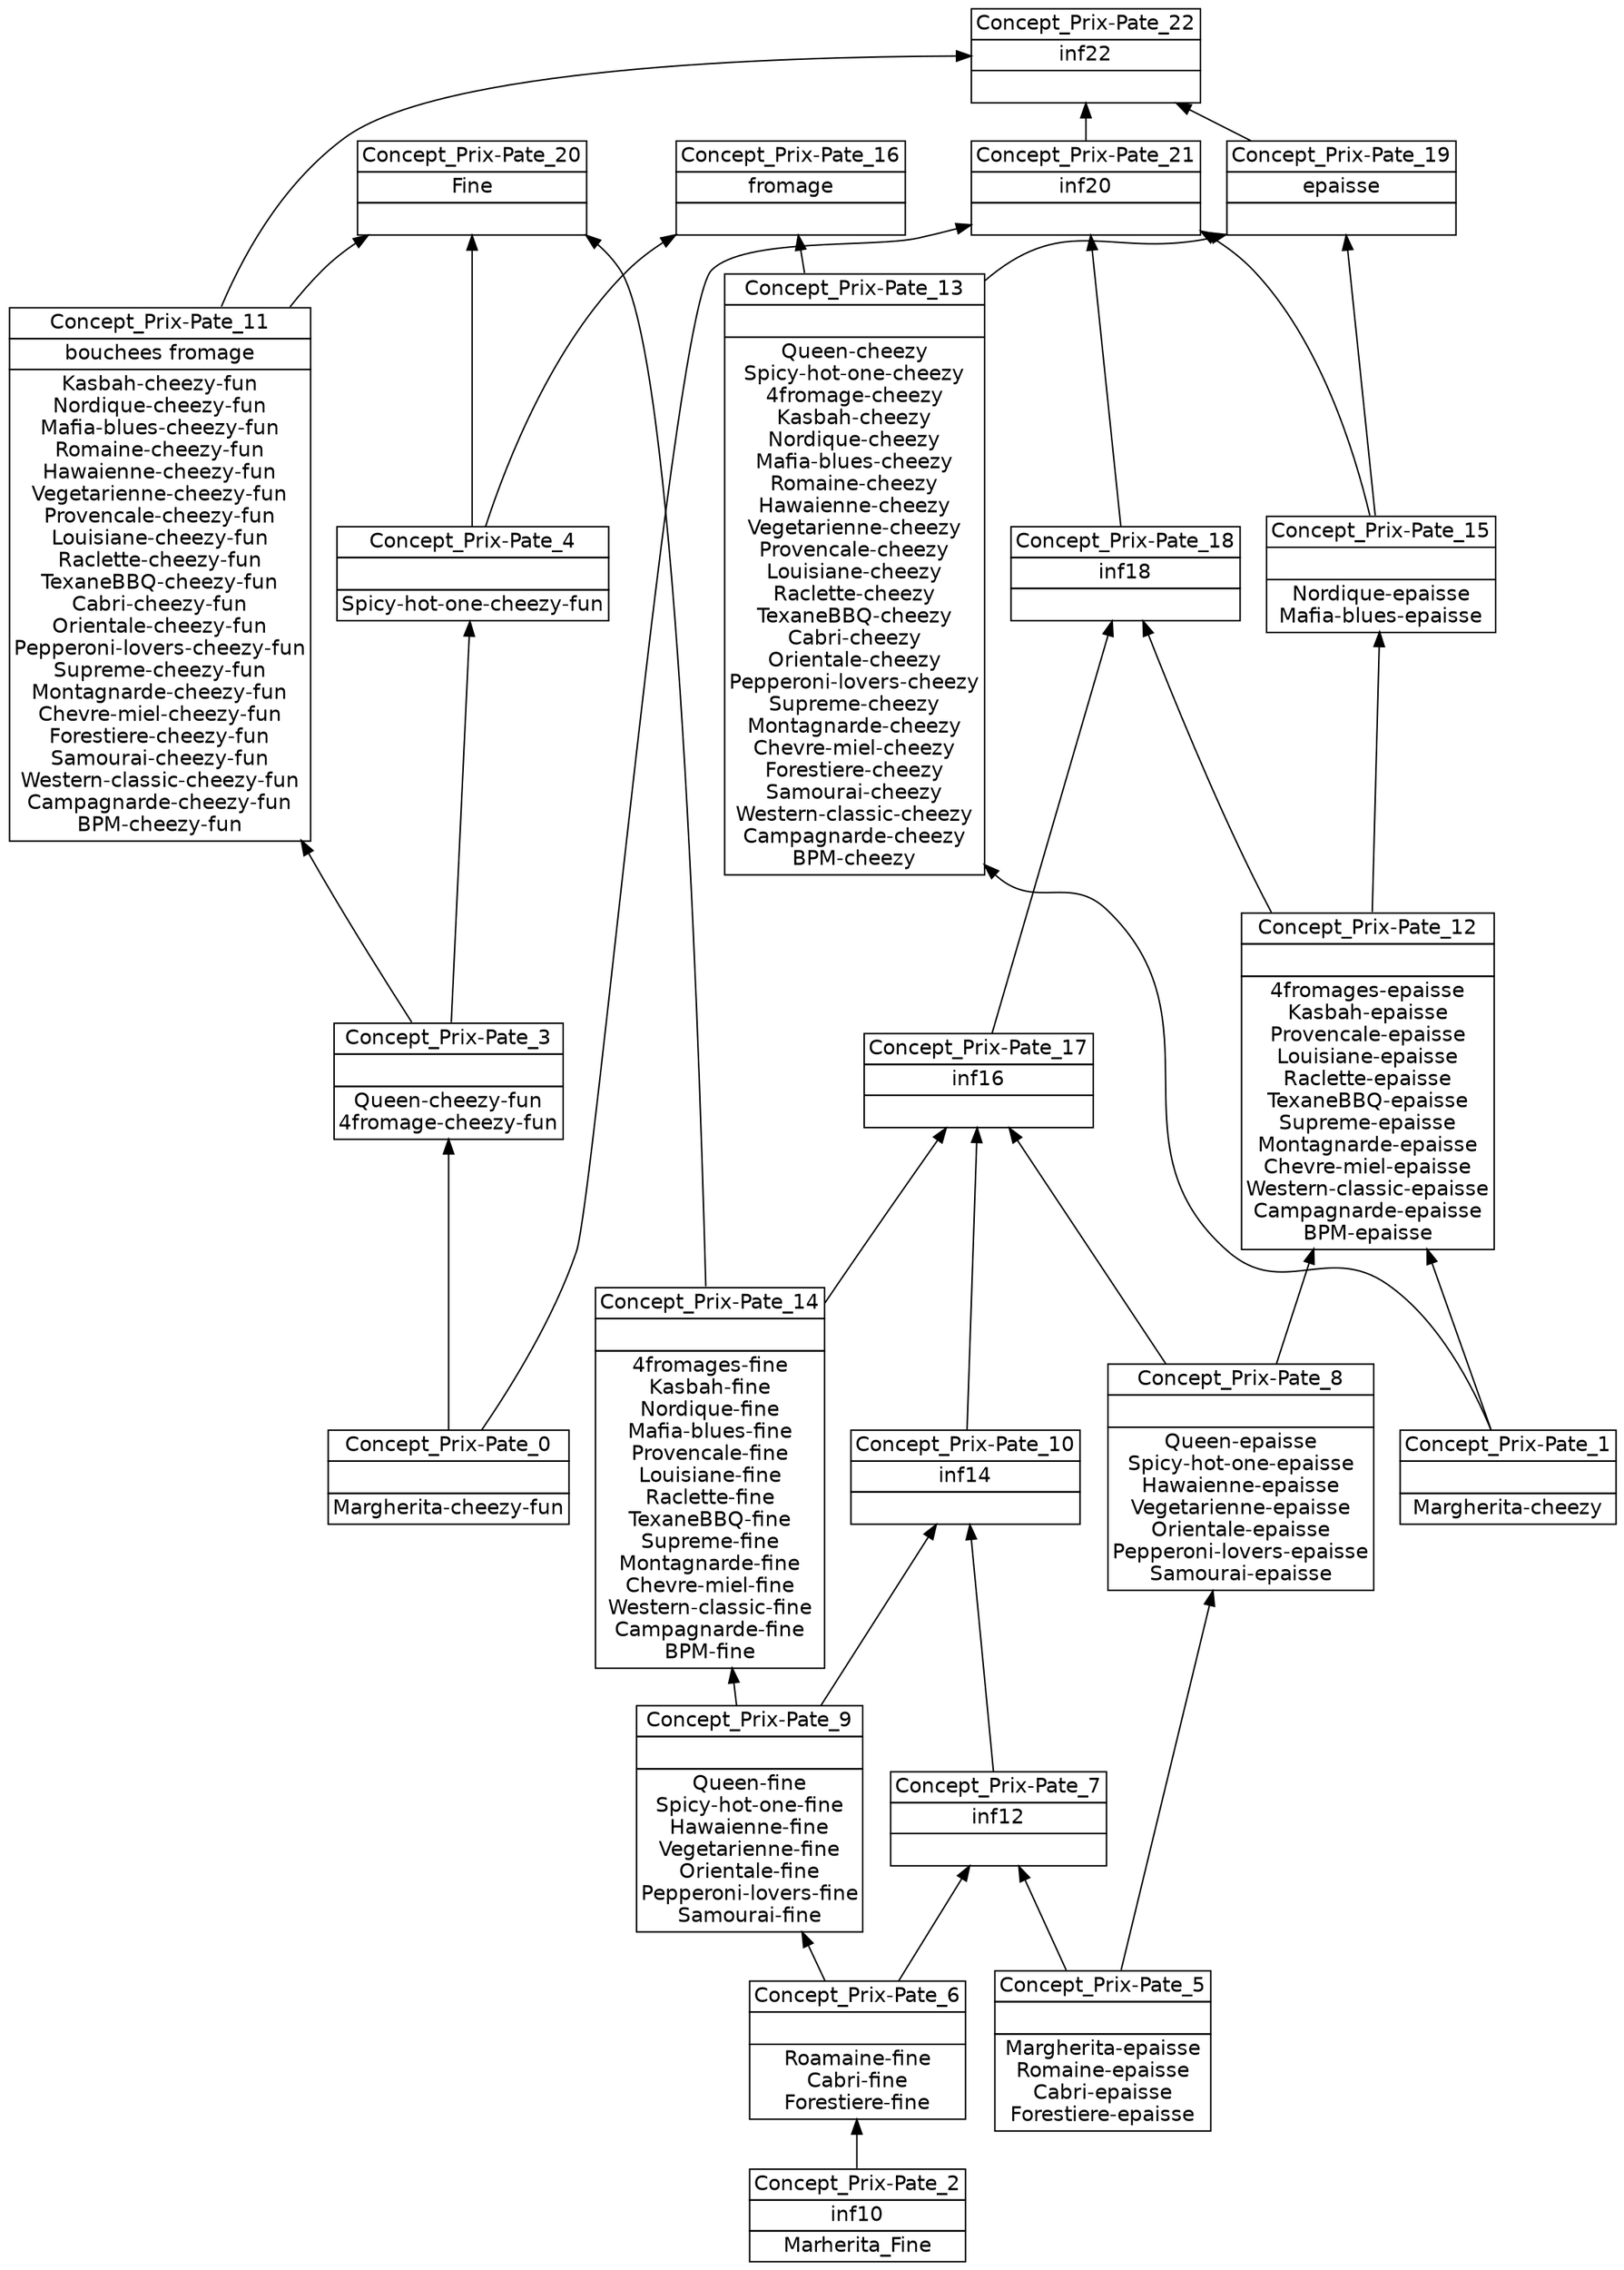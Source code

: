 digraph G { 
	rankdir=BT;
	margin=0;
	node [margin="0.03,0.03",fontname="DejaVu Sans"];
	ranksep=0.3;
	nodesep=0.2;
//graph[label="name:Prix-Pate,concept number:23,object number:100,attribute number:11"
32 [shape=none,label=<<table border="0" cellborder="1" cellspacing="0" port="p"><tr><td>Concept_Prix-Pate_2</td></tr><tr><td>inf10<br/></td></tr><tr><td>Marherita_Fine<br/></td></tr></table>>];
41 [shape=none,label=<<table border="0" cellborder="1" cellspacing="0" port="p"><tr><td>Concept_Prix-Pate_1</td></tr><tr><td><br/></td></tr><tr><td>Margherita-cheezy<br/></td></tr></table>>];
44 [shape=none,label=<<table border="0" cellborder="1" cellspacing="0" port="p"><tr><td>Concept_Prix-Pate_0</td></tr><tr><td><br/></td></tr><tr><td>Margherita-cheezy-fun<br/></td></tr></table>>];
30 [shape=none,label=<<table border="0" cellborder="1" cellspacing="0" port="p"><tr><td>Concept_Prix-Pate_3</td></tr><tr><td><br/></td></tr><tr><td>Queen-cheezy-fun<br/>4fromage-cheezy-fun<br/></td></tr></table>>];
27 [shape=none,label=<<table border="0" cellborder="1" cellspacing="0" port="p"><tr><td>Concept_Prix-Pate_4</td></tr><tr><td><br/></td></tr><tr><td>Spicy-hot-one-cheezy-fun<br/></td></tr></table>>];
33 [shape=none,label=<<table border="0" cellborder="1" cellspacing="0" port="p"><tr><td>Concept_Prix-Pate_6</td></tr><tr><td><br/></td></tr><tr><td>Roamaine-fine<br/>Cabri-fine<br/>Forestiere-fine<br/></td></tr></table>>];
34 [shape=none,label=<<table border="0" cellborder="1" cellspacing="0" port="p"><tr><td>Concept_Prix-Pate_5</td></tr><tr><td><br/></td></tr><tr><td>Margherita-epaisse<br/>Romaine-epaisse<br/>Cabri-epaisse<br/>Forestiere-epaisse<br/></td></tr></table>>];
35 [shape=none,label=<<table border="0" cellborder="1" cellspacing="0" port="p"><tr><td>Concept_Prix-Pate_7</td></tr><tr><td>inf12<br/></td></tr><tr><td><br/></td></tr></table>>];
36 [shape=none,label=<<table border="0" cellborder="1" cellspacing="0" port="p"><tr><td>Concept_Prix-Pate_9</td></tr><tr><td><br/></td></tr><tr><td>Queen-fine<br/>Spicy-hot-one-fine<br/>Hawaienne-fine<br/>Vegetarienne-fine<br/>Orientale-fine<br/>Pepperoni-lovers-fine<br/>Samourai-fine<br/></td></tr></table>>];
39 [shape=none,label=<<table border="0" cellborder="1" cellspacing="0" port="p"><tr><td>Concept_Prix-Pate_8</td></tr><tr><td><br/></td></tr><tr><td>Queen-epaisse<br/>Spicy-hot-one-epaisse<br/>Hawaienne-epaisse<br/>Vegetarienne-epaisse<br/>Orientale-epaisse<br/>Pepperoni-lovers-epaisse<br/>Samourai-epaisse<br/></td></tr></table>>];
37 [shape=none,label=<<table border="0" cellborder="1" cellspacing="0" port="p"><tr><td>Concept_Prix-Pate_10</td></tr><tr><td>inf14<br/></td></tr><tr><td><br/></td></tr></table>>];
31 [shape=none,label=<<table border="0" cellborder="1" cellspacing="0" port="p"><tr><td>Concept_Prix-Pate_11</td></tr><tr><td>bouchees fromage<br/></td></tr><tr><td>Kasbah-cheezy-fun<br/>Nordique-cheezy-fun<br/>Mafia-blues-cheezy-fun<br/>Romaine-cheezy-fun<br/>Hawaienne-cheezy-fun<br/>Vegetarienne-cheezy-fun<br/>Provencale-cheezy-fun<br/>Louisiane-cheezy-fun<br/>Raclette-cheezy-fun<br/>TexaneBBQ-cheezy-fun<br/>Cabri-cheezy-fun<br/>Orientale-cheezy-fun<br/>Pepperoni-lovers-cheezy-fun<br/>Supreme-cheezy-fun<br/>Montagnarde-cheezy-fun<br/>Chevre-miel-cheezy-fun<br/>Forestiere-cheezy-fun<br/>Samourai-cheezy-fun<br/>Western-classic-cheezy-fun<br/>Campagnarde-cheezy-fun<br/>BPM-cheezy-fun<br/></td></tr></table>>];
42 [shape=none,label=<<table border="0" cellborder="1" cellspacing="0" port="p"><tr><td>Concept_Prix-Pate_12</td></tr><tr><td><br/></td></tr><tr><td>4fromages-epaisse<br/>Kasbah-epaisse<br/>Provencale-epaisse<br/>Louisiane-epaisse<br/>Raclette-epaisse<br/>TexaneBBQ-epaisse<br/>Supreme-epaisse<br/>Montagnarde-epaisse<br/>Chevre-miel-epaisse<br/>Western-classic-epaisse<br/>Campagnarde-epaisse<br/>BPM-epaisse<br/></td></tr></table>>];
28 [shape=none,label=<<table border="0" cellborder="1" cellspacing="0" port="p"><tr><td>Concept_Prix-Pate_13</td></tr><tr><td><br/></td></tr><tr><td>Queen-cheezy<br/>Spicy-hot-one-cheezy<br/>4fromage-cheezy<br/>Kasbah-cheezy<br/>Nordique-cheezy<br/>Mafia-blues-cheezy<br/>Romaine-cheezy<br/>Hawaienne-cheezy<br/>Vegetarienne-cheezy<br/>Provencale-cheezy<br/>Louisiane-cheezy<br/>Raclette-cheezy<br/>TexaneBBQ-cheezy<br/>Cabri-cheezy<br/>Orientale-cheezy<br/>Pepperoni-lovers-cheezy<br/>Supreme-cheezy<br/>Montagnarde-cheezy<br/>Chevre-miel-cheezy<br/>Forestiere-cheezy<br/>Samourai-cheezy<br/>Western-classic-cheezy<br/>Campagnarde-cheezy<br/>BPM-cheezy<br/></td></tr></table>>];
38 [shape=none,label=<<table border="0" cellborder="1" cellspacing="0" port="p"><tr><td>Concept_Prix-Pate_14</td></tr><tr><td><br/></td></tr><tr><td>4fromages-fine<br/>Kasbah-fine<br/>Nordique-fine<br/>Mafia-blues-fine<br/>Provencale-fine<br/>Louisiane-fine<br/>Raclette-fine<br/>TexaneBBQ-fine<br/>Supreme-fine<br/>Montagnarde-fine<br/>Chevre-miel-fine<br/>Western-classic-fine<br/>Campagnarde-fine<br/>BPM-fine<br/></td></tr></table>>];
45 [shape=none,label=<<table border="0" cellborder="1" cellspacing="0" port="p"><tr><td>Concept_Prix-Pate_15</td></tr><tr><td><br/></td></tr><tr><td>Nordique-epaisse<br/>Mafia-blues-epaisse<br/></td></tr></table>>];
29 [shape=none,label=<<table border="0" cellborder="1" cellspacing="0" port="p"><tr><td>Concept_Prix-Pate_16</td></tr><tr><td>fromage<br/></td></tr><tr><td><br/></td></tr></table>>];
40 [shape=none,label=<<table border="0" cellborder="1" cellspacing="0" port="p"><tr><td>Concept_Prix-Pate_17</td></tr><tr><td>inf16<br/></td></tr><tr><td><br/></td></tr></table>>];
43 [shape=none,label=<<table border="0" cellborder="1" cellspacing="0" port="p"><tr><td>Concept_Prix-Pate_18</td></tr><tr><td>inf18<br/></td></tr><tr><td><br/></td></tr></table>>];
25 [shape=none,label=<<table border="0" cellborder="1" cellspacing="0" port="p"><tr><td>Concept_Prix-Pate_20</td></tr><tr><td>Fine<br/></td></tr><tr><td><br/></td></tr></table>>];
26 [shape=none,label=<<table border="0" cellborder="1" cellspacing="0" port="p"><tr><td>Concept_Prix-Pate_19</td></tr><tr><td>epaisse<br/></td></tr><tr><td><br/></td></tr></table>>];
46 [shape=none,label=<<table border="0" cellborder="1" cellspacing="0" port="p"><tr><td>Concept_Prix-Pate_21</td></tr><tr><td>inf20<br/></td></tr><tr><td><br/></td></tr></table>>];
47 [shape=none,label=<<table border="0" cellborder="1" cellspacing="0" port="p"><tr><td>Concept_Prix-Pate_22</td></tr><tr><td>inf22<br/></td></tr><tr><td><br/></td></tr></table>>];
	44:p -> 30:p
	30:p -> 27:p
	32:p -> 33:p
	34:p -> 35:p
	33:p -> 35:p
	33:p -> 36:p
	34:p -> 39:p
	35:p -> 37:p
	36:p -> 37:p
	30:p -> 31:p
	39:p -> 42:p
	41:p -> 42:p
	41:p -> 28:p
	36:p -> 38:p
	42:p -> 45:p
	27:p -> 29:p
	28:p -> 29:p
	37:p -> 40:p
	38:p -> 40:p
	39:p -> 40:p
	40:p -> 43:p
	42:p -> 43:p
	38:p -> 25:p
	27:p -> 25:p
	31:p -> 25:p
	28:p -> 26:p
	45:p -> 26:p
	43:p -> 46:p
	45:p -> 46:p
	44:p -> 46:p
	31:p -> 47:p
	46:p -> 47:p
	26:p -> 47:p
}